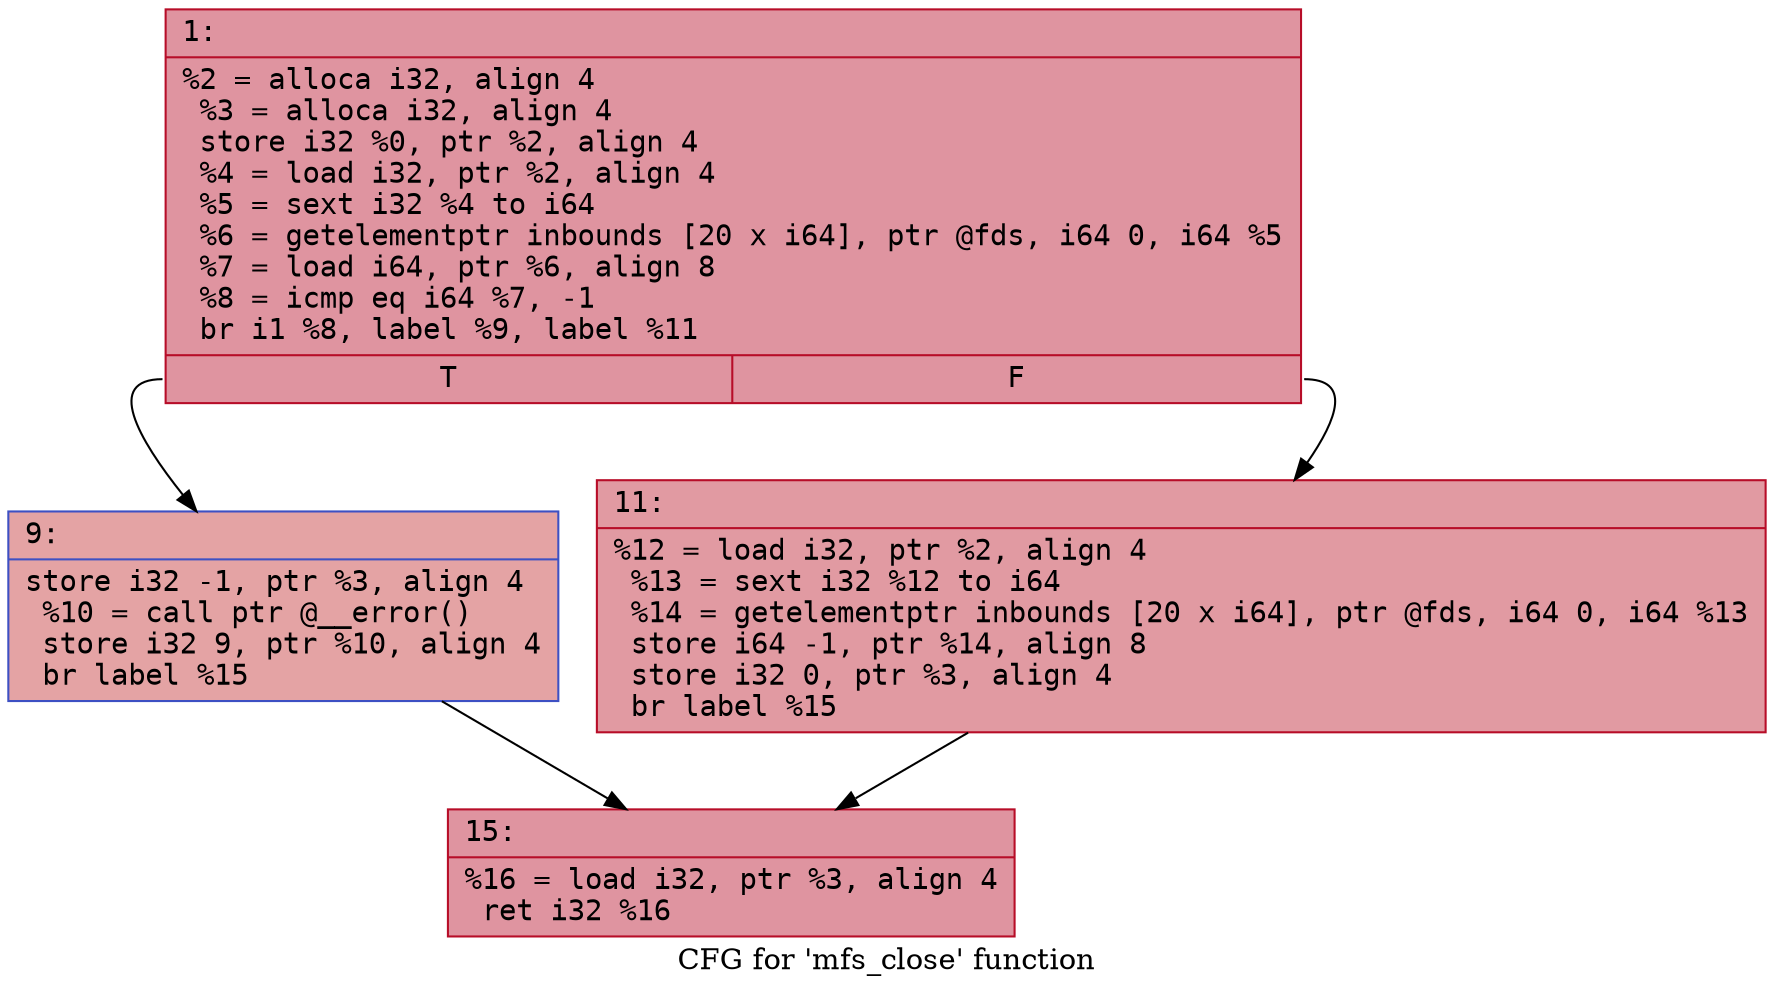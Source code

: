digraph "CFG for 'mfs_close' function" {
	label="CFG for 'mfs_close' function";

	Node0x600002833de0 [shape=record,color="#b70d28ff", style=filled, fillcolor="#b70d2870" fontname="Courier",label="{1:\l|  %2 = alloca i32, align 4\l  %3 = alloca i32, align 4\l  store i32 %0, ptr %2, align 4\l  %4 = load i32, ptr %2, align 4\l  %5 = sext i32 %4 to i64\l  %6 = getelementptr inbounds [20 x i64], ptr @fds, i64 0, i64 %5\l  %7 = load i64, ptr %6, align 8\l  %8 = icmp eq i64 %7, -1\l  br i1 %8, label %9, label %11\l|{<s0>T|<s1>F}}"];
	Node0x600002833de0:s0 -> Node0x600002833e30[tooltip="1 -> 9\nProbability 37.50%" ];
	Node0x600002833de0:s1 -> Node0x600002833e80[tooltip="1 -> 11\nProbability 62.50%" ];
	Node0x600002833e30 [shape=record,color="#3d50c3ff", style=filled, fillcolor="#c32e3170" fontname="Courier",label="{9:\l|  store i32 -1, ptr %3, align 4\l  %10 = call ptr @__error()\l  store i32 9, ptr %10, align 4\l  br label %15\l}"];
	Node0x600002833e30 -> Node0x600002833ed0[tooltip="9 -> 15\nProbability 100.00%" ];
	Node0x600002833e80 [shape=record,color="#b70d28ff", style=filled, fillcolor="#bb1b2c70" fontname="Courier",label="{11:\l|  %12 = load i32, ptr %2, align 4\l  %13 = sext i32 %12 to i64\l  %14 = getelementptr inbounds [20 x i64], ptr @fds, i64 0, i64 %13\l  store i64 -1, ptr %14, align 8\l  store i32 0, ptr %3, align 4\l  br label %15\l}"];
	Node0x600002833e80 -> Node0x600002833ed0[tooltip="11 -> 15\nProbability 100.00%" ];
	Node0x600002833ed0 [shape=record,color="#b70d28ff", style=filled, fillcolor="#b70d2870" fontname="Courier",label="{15:\l|  %16 = load i32, ptr %3, align 4\l  ret i32 %16\l}"];
}
